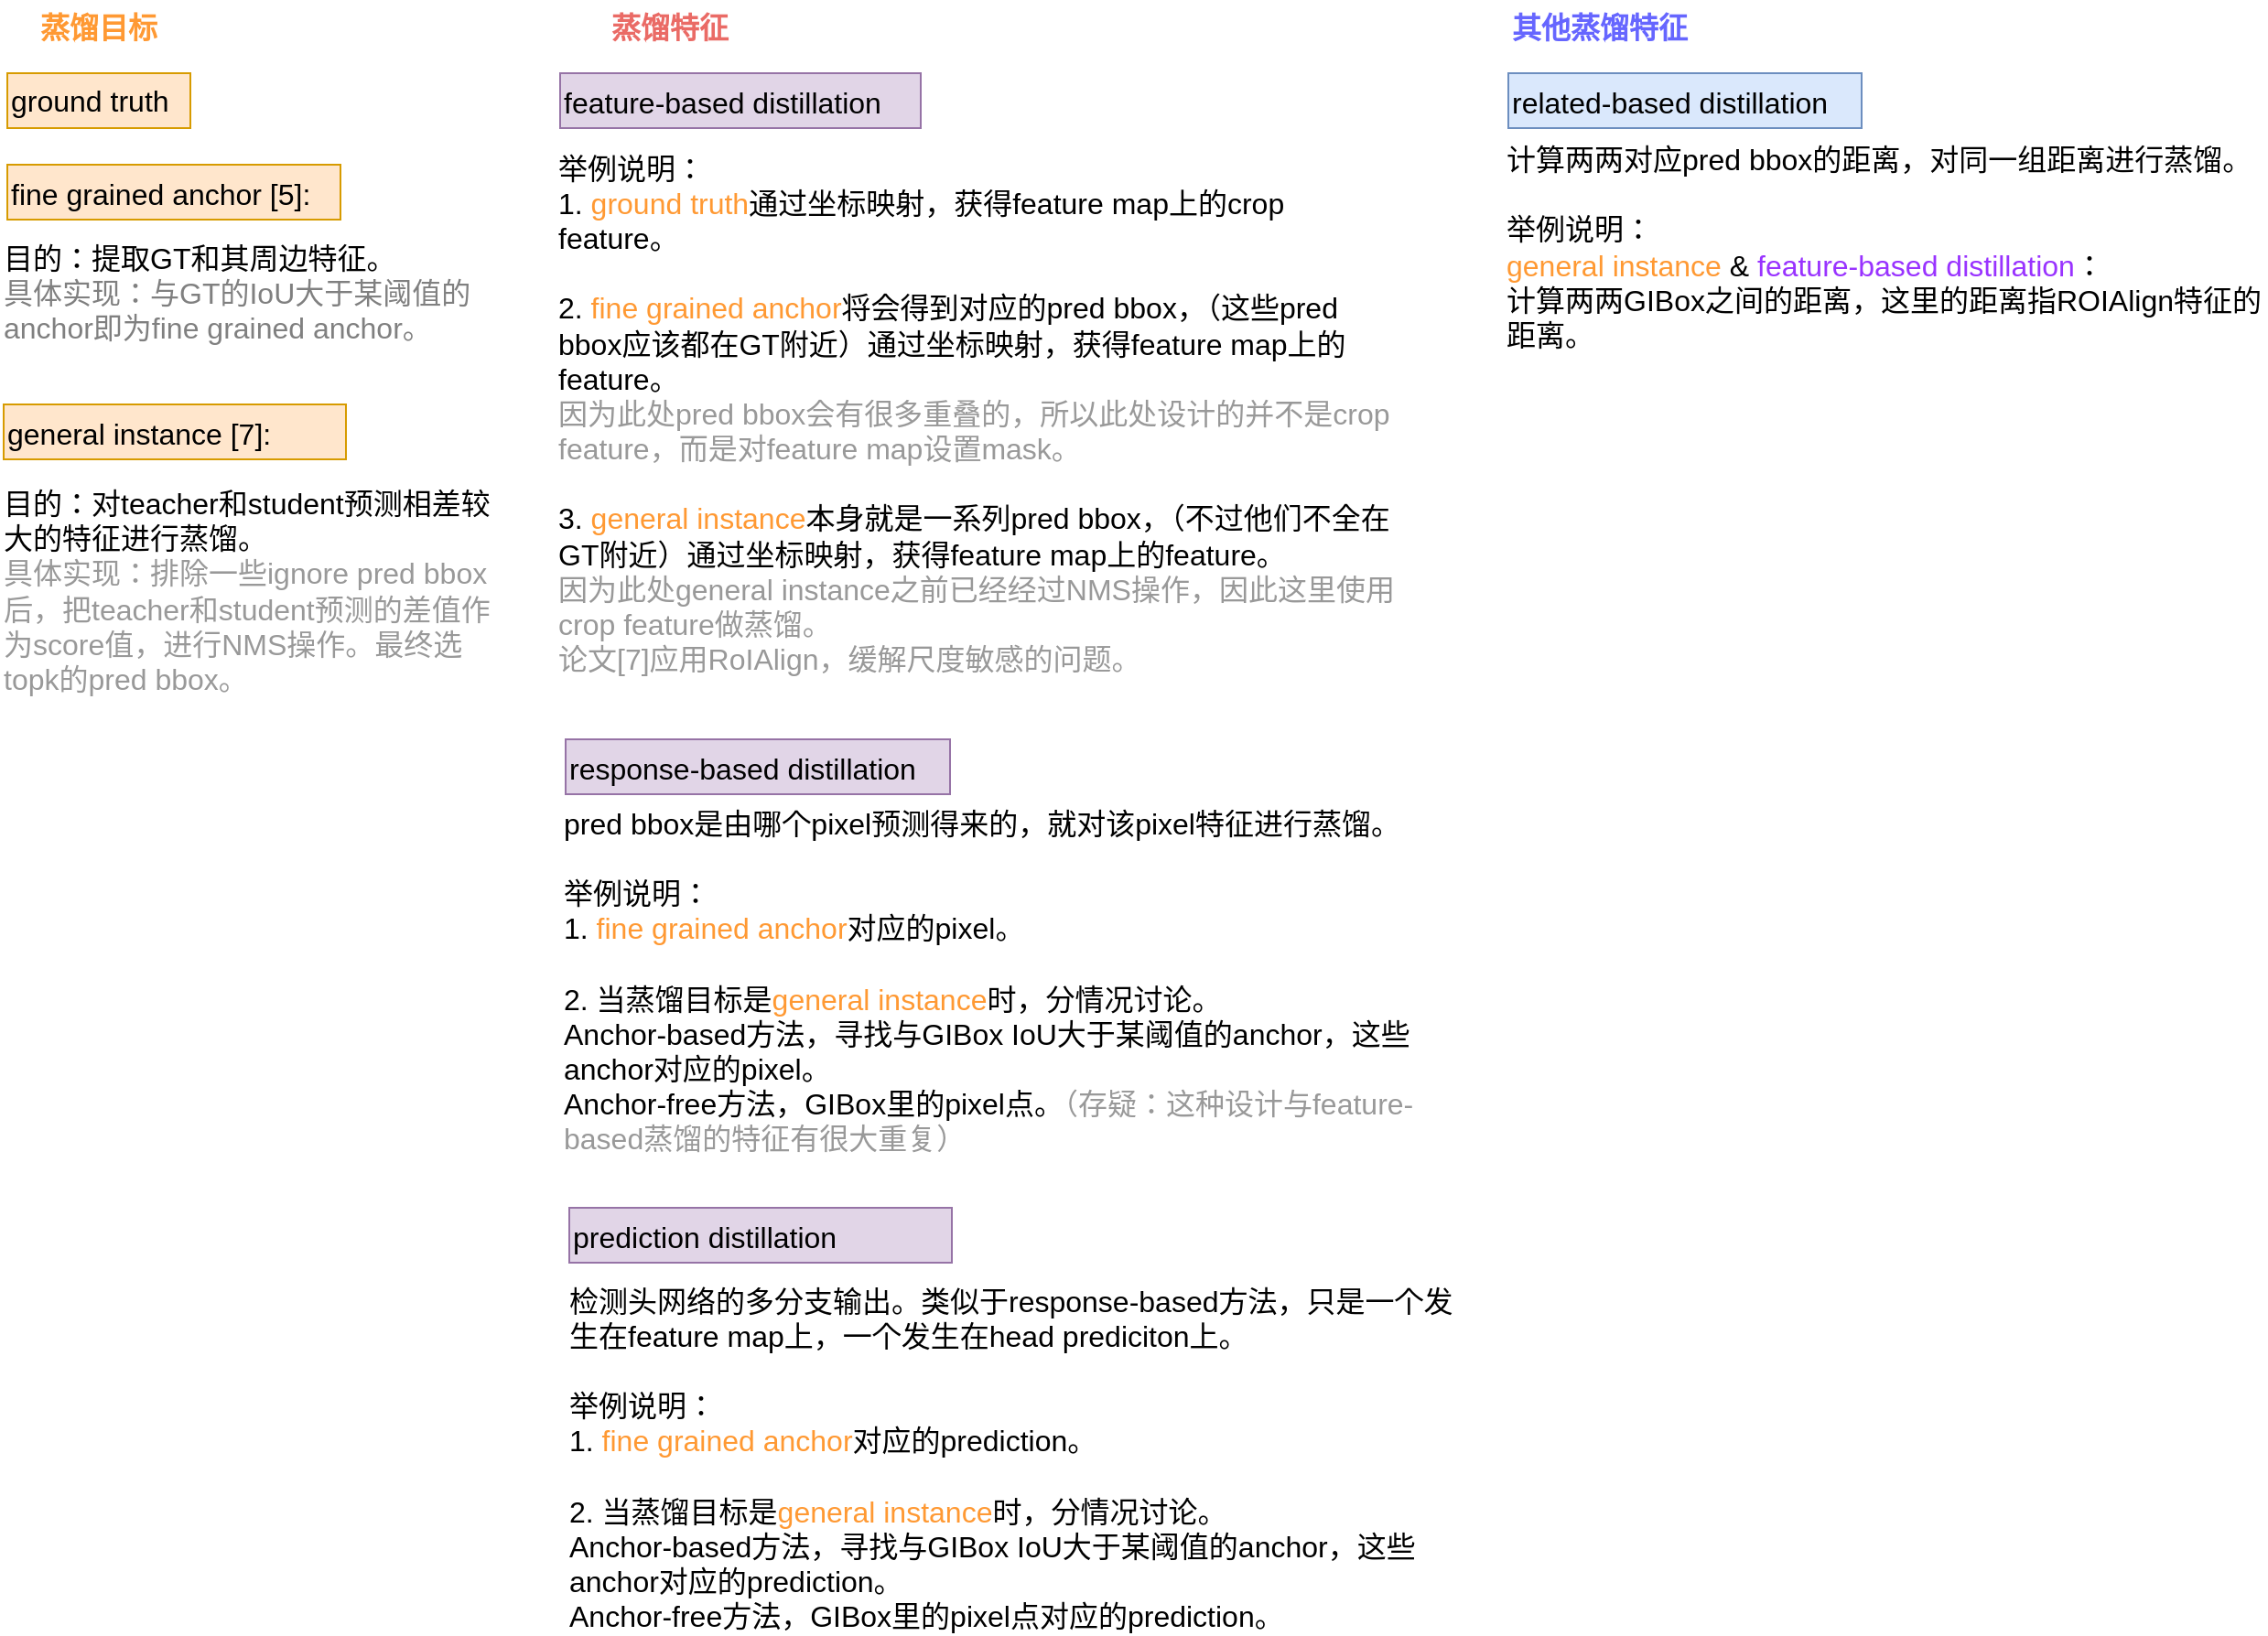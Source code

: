 <mxfile version="14.8.0" type="github">
  <diagram id="ml1PYeEhhPZTZ-uIzzCH" name="Page-1">
    <mxGraphModel dx="2063" dy="857" grid="0" gridSize="10" guides="1" tooltips="1" connect="1" arrows="1" fold="1" page="1" pageScale="1" pageWidth="1527" pageHeight="1569" math="0" shadow="0">
      <root>
        <mxCell id="0" />
        <mxCell id="1" parent="0" />
        <mxCell id="SYHJZ1mB10wvJjzbVK0V-1" value="蒸馏目标" style="text;html=1;strokeColor=none;fillColor=none;align=center;verticalAlign=middle;whiteSpace=wrap;rounded=0;labelBackgroundColor=#ffffff;fontSize=16;fontColor=#FF9933;fontStyle=1" vertex="1" parent="1">
          <mxGeometry x="18" y="50" width="100" height="20" as="geometry" />
        </mxCell>
        <mxCell id="SYHJZ1mB10wvJjzbVK0V-2" value="蒸馏特征" style="text;html=1;strokeColor=none;fillColor=none;align=center;verticalAlign=middle;whiteSpace=wrap;rounded=0;fontSize=16;fontStyle=1;fontColor=#EA6B66;" vertex="1" parent="1">
          <mxGeometry x="330" y="50" width="100" height="20" as="geometry" />
        </mxCell>
        <mxCell id="SYHJZ1mB10wvJjzbVK0V-3" value="其他蒸馏特征" style="text;html=1;strokeColor=none;fillColor=none;align=center;verticalAlign=middle;whiteSpace=wrap;rounded=0;fontColor=#6666FF;fontStyle=1;fontSize=16;" vertex="1" parent="1">
          <mxGeometry x="828" y="45" width="120" height="30" as="geometry" />
        </mxCell>
        <mxCell id="SYHJZ1mB10wvJjzbVK0V-5" value="ground truth" style="text;html=1;strokeColor=#d79b00;fillColor=#ffe6cc;align=left;verticalAlign=middle;whiteSpace=wrap;rounded=0;fontSize=16;" vertex="1" parent="1">
          <mxGeometry x="18" y="85" width="100" height="30" as="geometry" />
        </mxCell>
        <mxCell id="SYHJZ1mB10wvJjzbVK0V-6" value="举例说明：&lt;br style=&quot;font-size: 16px;&quot;&gt;1. &lt;font color=&quot;#ff9933&quot; style=&quot;font-size: 16px;&quot;&gt;ground truth&lt;/font&gt;通过坐标映射，获得feature map上的crop feature。&lt;br style=&quot;font-size: 16px;&quot;&gt;&lt;br style=&quot;font-size: 16px;&quot;&gt;2. &lt;font color=&quot;#ff9933&quot; style=&quot;font-size: 16px;&quot;&gt;fine grained anchor&lt;/font&gt;将会得到对应的pred bbox，（这些pred bbox应该都在GT附近）通过坐标映射，获得feature map上的feature。&lt;br style=&quot;font-size: 16px;&quot;&gt;&lt;font color=&quot;#999999&quot; style=&quot;font-size: 16px;&quot;&gt;因为此处pred bbox会有很多重叠的，所以此处设计的并不是crop feature，而是对feature map设置mask。&lt;/font&gt;&lt;br style=&quot;font-size: 16px;&quot;&gt;&lt;br style=&quot;font-size: 16px;&quot;&gt;3. &lt;font color=&quot;#ff9933&quot; style=&quot;font-size: 16px;&quot;&gt;general instance&lt;/font&gt;本身就是一系列pred bbox，（不过他们不全在GT附近）通过坐标映射，获得feature map上的feature。&lt;br style=&quot;font-size: 16px;&quot;&gt;&lt;font color=&quot;#999999&quot; style=&quot;font-size: 16px;&quot;&gt;因为此处general instance之前已经经过NMS操作，因此这里使用crop feature做蒸馏。&lt;br style=&quot;font-size: 16px;&quot;&gt;论文[7]应用RoIAlign，缓解尺度敏感的问题。&lt;/font&gt;" style="text;html=1;strokeColor=none;fillColor=none;align=left;verticalAlign=middle;whiteSpace=wrap;rounded=0;fontSize=16;" vertex="1" parent="1">
          <mxGeometry x="317" y="165" width="466" height="211" as="geometry" />
        </mxCell>
        <mxCell id="SYHJZ1mB10wvJjzbVK0V-8" value="目的：提取GT和其周边特征。&lt;br style=&quot;font-size: 16px;&quot;&gt;&lt;font color=&quot;#808080&quot; style=&quot;font-size: 16px;&quot;&gt;具体实现：与GT的IoU大于某阈值的anchor即为fine grained anchor。&lt;/font&gt;" style="text;html=1;strokeColor=none;fillColor=none;align=left;verticalAlign=middle;whiteSpace=wrap;rounded=0;fontSize=16;" vertex="1" parent="1">
          <mxGeometry x="14" y="175" width="274" height="60" as="geometry" />
        </mxCell>
        <mxCell id="SYHJZ1mB10wvJjzbVK0V-9" value="目的：对teacher和student预测相差较大的特征进行蒸馏。&lt;br style=&quot;font-size: 16px;&quot;&gt;&lt;font color=&quot;#999999&quot; style=&quot;font-size: 16px;&quot;&gt;具体实现：排除一些ignore pred bbox后，把teacher和student预测的差值作为score值，进行NMS操作。最终选topk的pred bbox。&lt;/font&gt;" style="text;html=1;strokeColor=none;fillColor=none;align=left;verticalAlign=middle;whiteSpace=wrap;rounded=0;fontSize=16;" vertex="1" parent="1">
          <mxGeometry x="14" y="315" width="271" height="105" as="geometry" />
        </mxCell>
        <mxCell id="SYHJZ1mB10wvJjzbVK0V-10" value="pred bbox是由哪个pixel预测得来的，就对该pixel特征进行蒸馏。&lt;br style=&quot;font-size: 16px;&quot;&gt;&lt;br style=&quot;font-size: 16px;&quot;&gt;举例说明：&lt;br style=&quot;font-size: 16px;&quot;&gt;1. &lt;font color=&quot;#ff9933&quot; style=&quot;font-size: 16px;&quot;&gt;fine grained anchor&lt;/font&gt;对应的pixel。&lt;br style=&quot;font-size: 16px;&quot;&gt;&lt;br style=&quot;font-size: 16px;&quot;&gt;2. 当蒸馏目标是&lt;font color=&quot;#ff9933&quot; style=&quot;font-size: 16px;&quot;&gt;general instance&lt;/font&gt;时，分情况讨论。&lt;br style=&quot;font-size: 16px;&quot;&gt;&lt;span style=&quot;font-size: 16px;&quot;&gt;Anchor-based方法，&lt;/span&gt;&lt;span style=&quot;font-size: 16px;&quot;&gt;寻找与GIBox IoU大于某阈值的anchor，这些anchor对应的pixel。&lt;/span&gt;&lt;br style=&quot;font-size: 16px;&quot;&gt;&lt;blockquote style=&quot;margin: 0px 0px 0px 40px; border: none; padding: 0px; font-size: 16px;&quot;&gt;&lt;/blockquote&gt;&lt;span style=&quot;font-size: 16px;&quot;&gt;Anchor-free方法，&lt;/span&gt;GIBox里的pixel点。&lt;font color=&quot;#999999&quot; style=&quot;font-size: 16px;&quot;&gt;（存疑：这种设计与feature-based蒸馏的特征有很大重复）&lt;/font&gt;" style="text;html=1;strokeColor=none;fillColor=none;align=left;verticalAlign=middle;whiteSpace=wrap;rounded=0;fontSize=16;" vertex="1" parent="1">
          <mxGeometry x="320" y="506" width="498" height="150" as="geometry" />
        </mxCell>
        <mxCell id="SYHJZ1mB10wvJjzbVK0V-11" value="检测头网络的多分支输出。类似于response-based方法，只是一个发生在feature map上，一个发生在head prediciton上。&lt;br style=&quot;font-size: 16px;&quot;&gt;&lt;br style=&quot;font-size: 16px;&quot;&gt;举例说明：&lt;br style=&quot;font-size: 16px;&quot;&gt;1. &lt;font color=&quot;#ff9933&quot; style=&quot;font-size: 16px;&quot;&gt;fine grained anchor&lt;/font&gt;对应的prediction。&lt;br style=&quot;font-size: 16px;&quot;&gt;&lt;br style=&quot;font-size: 16px;&quot;&gt;2. 当蒸馏目标是&lt;font color=&quot;#ff9933&quot; style=&quot;font-size: 16px;&quot;&gt;general instance&lt;/font&gt;时，分情况讨论。&lt;br style=&quot;font-size: 16px;&quot;&gt;Anchor-based方法，寻找与GIBox IoU大于某阈值的anchor，这些anchor对应的prediction。&lt;br style=&quot;font-size: 16px;&quot;&gt;Anchor-free方法，GIBox里的pixel点对应的prediction。" style="text;html=1;strokeColor=none;fillColor=none;align=left;verticalAlign=middle;whiteSpace=wrap;rounded=0;fontSize=16;" vertex="1" parent="1">
          <mxGeometry x="323" y="772" width="487" height="140" as="geometry" />
        </mxCell>
        <mxCell id="SYHJZ1mB10wvJjzbVK0V-12" value="计算两两对应pred bbox的距离，对同一组距离进行蒸馏。&lt;br style=&quot;font-size: 16px;&quot;&gt;&lt;br style=&quot;font-size: 16px;&quot;&gt;举例说明：&lt;br style=&quot;font-size: 16px;&quot;&gt;&lt;font color=&quot;#ff9933&quot; style=&quot;font-size: 16px;&quot;&gt;general instance&lt;/font&gt; &amp;amp;&lt;font color=&quot;#9933ff&quot; style=&quot;font-size: 16px;&quot;&gt; feature-based distillation&lt;/font&gt;：&lt;br style=&quot;font-size: 16px;&quot;&gt;计算两两GIBox之间的距离，这里的距离指ROIAlign特征的距离。" style="text;html=1;strokeColor=none;fillColor=none;align=left;verticalAlign=middle;whiteSpace=wrap;rounded=0;fontSize=16;" vertex="1" parent="1">
          <mxGeometry x="835" y="137" width="417" height="85" as="geometry" />
        </mxCell>
        <mxCell id="SYHJZ1mB10wvJjzbVK0V-13" value="&lt;span style=&quot;color: rgb(0, 0, 0); font-family: helvetica; font-size: 16px; font-style: normal; font-weight: 400; letter-spacing: normal; text-align: left; text-indent: 0px; text-transform: none; word-spacing: 0px; display: inline; float: none;&quot;&gt;fine grained anchor [5]:&lt;/span&gt;" style="text;whiteSpace=wrap;html=1;fillColor=#ffe6cc;strokeColor=#d79b00;fontSize=16;" vertex="1" parent="1">
          <mxGeometry x="18" y="135" width="182" height="30" as="geometry" />
        </mxCell>
        <mxCell id="SYHJZ1mB10wvJjzbVK0V-14" value="&lt;span style=&quot;color: rgb(0, 0, 0); font-family: helvetica; font-size: 16px; font-style: normal; font-weight: 400; letter-spacing: normal; text-align: left; text-indent: 0px; text-transform: none; word-spacing: 0px; display: inline; float: none;&quot;&gt;general instance [7]:&lt;/span&gt;" style="text;whiteSpace=wrap;html=1;fillColor=#ffe6cc;strokeColor=#d79b00;fontSize=16;" vertex="1" parent="1">
          <mxGeometry x="16" y="266" width="187" height="30" as="geometry" />
        </mxCell>
        <mxCell id="SYHJZ1mB10wvJjzbVK0V-16" value="&lt;span style=&quot;color: rgb(0, 0, 0); font-family: helvetica; font-size: 16px; font-style: normal; font-weight: 400; letter-spacing: normal; text-align: left; text-indent: 0px; text-transform: none; word-spacing: 0px; display: inline; float: none;&quot;&gt;feature-based distillation&lt;/span&gt;" style="text;whiteSpace=wrap;html=1;fontSize=16;fillColor=#e1d5e7;strokeColor=#9673a6;" vertex="1" parent="1">
          <mxGeometry x="320" y="85" width="197" height="30" as="geometry" />
        </mxCell>
        <mxCell id="SYHJZ1mB10wvJjzbVK0V-17" value="&lt;span style=&quot;font-size: 16px;&quot;&gt;response-based&amp;nbsp;&lt;/span&gt;&lt;span style=&quot;font-family: helvetica; font-size: 16px;&quot;&gt;distillation&lt;/span&gt;" style="text;whiteSpace=wrap;html=1;fontSize=16;fillColor=#e1d5e7;strokeColor=#9673a6;" vertex="1" parent="1">
          <mxGeometry x="323" y="449" width="210" height="30" as="geometry" />
        </mxCell>
        <mxCell id="SYHJZ1mB10wvJjzbVK0V-19" value="&lt;span style=&quot;color: rgb(0, 0, 0); font-family: helvetica; font-size: 16px; font-style: normal; font-weight: 400; letter-spacing: normal; text-align: left; text-indent: 0px; text-transform: none; word-spacing: 0px; display: inline; float: none;&quot;&gt;prediction distillation&lt;/span&gt;" style="text;whiteSpace=wrap;html=1;fontSize=16;fillColor=#e1d5e7;strokeColor=#9673a6;" vertex="1" parent="1">
          <mxGeometry x="325" y="705" width="209" height="30" as="geometry" />
        </mxCell>
        <mxCell id="SYHJZ1mB10wvJjzbVK0V-20" value="&lt;span style=&quot;color: rgb(0 , 0 , 0) ; font-family: &amp;#34;helvetica&amp;#34; ; font-size: 16px ; font-style: normal ; font-weight: 400 ; letter-spacing: normal ; text-align: left ; text-indent: 0px ; text-transform: none ; word-spacing: 0px ; display: inline ; float: none&quot;&gt;related-based&amp;nbsp;&lt;/span&gt;&lt;span style=&quot;font-family: &amp;#34;helvetica&amp;#34;&quot;&gt;distillation&lt;/span&gt;" style="text;whiteSpace=wrap;html=1;fontSize=16;fillColor=#dae8fc;strokeColor=#6c8ebf;" vertex="1" parent="1">
          <mxGeometry x="838" y="85" width="193" height="30" as="geometry" />
        </mxCell>
      </root>
    </mxGraphModel>
  </diagram>
</mxfile>
